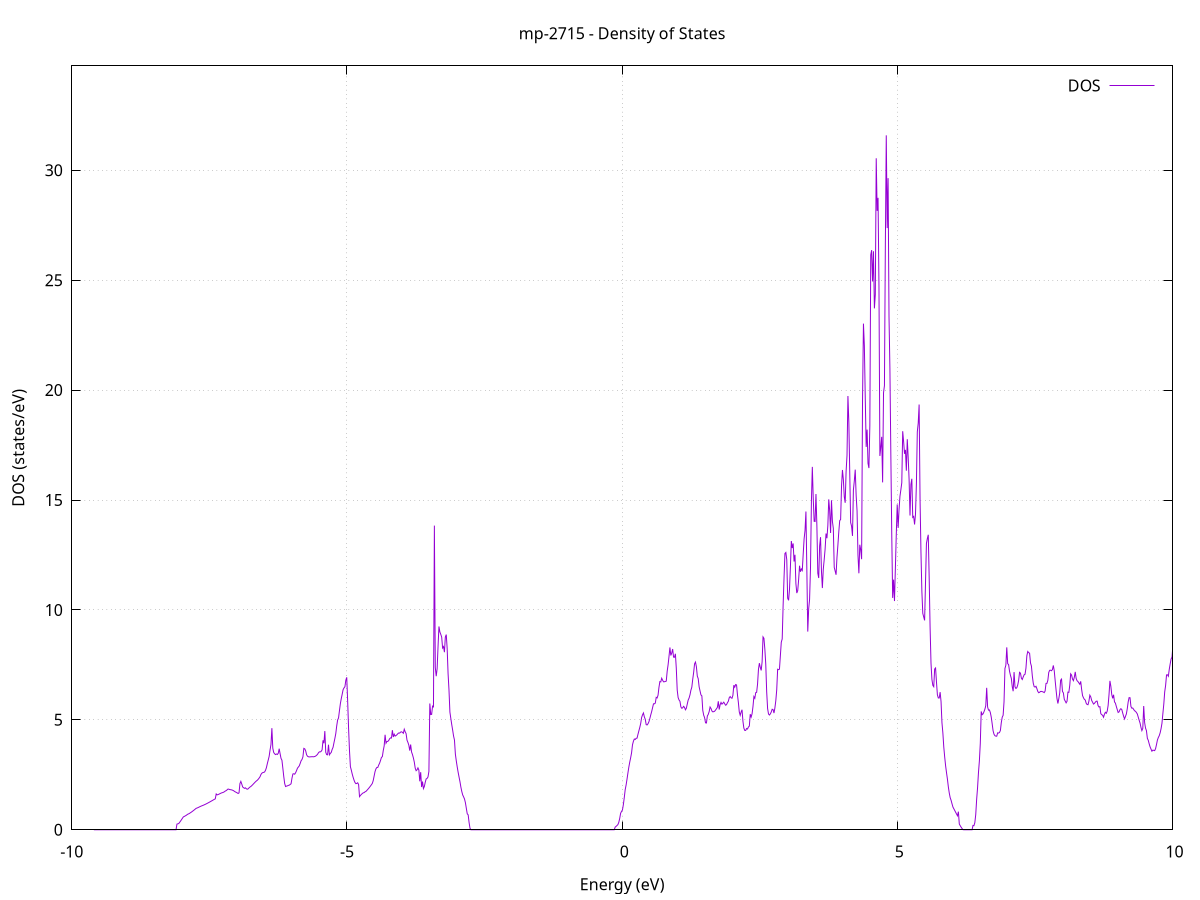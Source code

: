 set title 'mp-2715 - Density of States'
set xlabel 'Energy (eV)'
set ylabel 'DOS (states/eV)'
set grid
set xrange [-10:10]
set yrange [0:34.749]
set xzeroaxis lt -1
set terminal png size 800,600
set output 'mp-2715_dos_gnuplot.png'
plot '-' using 1:2 with lines title 'DOS'
-9.598800 0.000000
-9.582200 0.000000
-9.565700 0.000000
-9.549100 0.000000
-9.532500 0.000000
-9.515900 0.000000
-9.499300 0.000000
-9.482700 0.000000
-9.466100 0.000000
-9.449500 0.000000
-9.433000 0.000000
-9.416400 0.000000
-9.399800 0.000000
-9.383200 0.000000
-9.366600 0.000000
-9.350000 0.000000
-9.333400 0.000000
-9.316800 0.000000
-9.300300 0.000000
-9.283700 0.000000
-9.267100 0.000000
-9.250500 0.000000
-9.233900 0.000000
-9.217300 0.000000
-9.200700 0.000000
-9.184100 0.000000
-9.167600 0.000000
-9.151000 0.000000
-9.134400 0.000000
-9.117800 0.000000
-9.101200 0.000000
-9.084600 0.000000
-9.068000 0.000000
-9.051400 0.000000
-9.034900 0.000000
-9.018300 0.000000
-9.001700 0.000000
-8.985100 0.000000
-8.968500 0.000000
-8.951900 0.000000
-8.935300 0.000000
-8.918700 0.000000
-8.902200 0.000000
-8.885600 0.000000
-8.869000 0.000000
-8.852400 0.000000
-8.835800 0.000000
-8.819200 0.000000
-8.802600 0.000000
-8.786000 0.000000
-8.769500 0.000000
-8.752900 0.000000
-8.736300 0.000000
-8.719700 0.000000
-8.703100 0.000000
-8.686500 0.000000
-8.669900 0.000000
-8.653300 0.000000
-8.636800 0.000000
-8.620200 0.000000
-8.603600 0.000000
-8.587000 0.000000
-8.570400 0.000000
-8.553800 0.000000
-8.537200 0.000000
-8.520600 0.000000
-8.504100 0.000000
-8.487500 0.000000
-8.470900 0.000000
-8.454300 0.000000
-8.437700 0.000000
-8.421100 0.000000
-8.404500 0.000000
-8.387900 0.000000
-8.371400 0.000000
-8.354800 0.000000
-8.338200 0.000000
-8.321600 0.000000
-8.305000 0.000000
-8.288400 0.000000
-8.271800 0.000000
-8.255200 0.000000
-8.238700 0.000000
-8.222100 0.000000
-8.205500 0.000000
-8.188900 0.000000
-8.172300 0.000000
-8.155700 0.000000
-8.139100 0.000000
-8.122500 0.000000
-8.106000 0.000000
-8.089400 0.257900
-8.072800 0.270700
-8.056200 0.285000
-8.039600 0.340900
-8.023000 0.399300
-8.006400 0.460100
-7.989800 0.523200
-7.973300 0.584500
-7.956700 0.606100
-7.940100 0.628700
-7.923500 0.652800
-7.906900 0.682700
-7.890300 0.712000
-7.873700 0.727500
-7.857100 0.753500
-7.840600 0.780600
-7.824000 0.809500
-7.807400 0.840400
-7.790800 0.872400
-7.774200 0.905100
-7.757600 0.939400
-7.741000 0.974600
-7.724400 0.989800
-7.707900 1.006800
-7.691300 1.027800
-7.674700 1.048300
-7.658100 1.068000
-7.641500 1.085400
-7.624900 1.101600
-7.608300 1.118800
-7.591700 1.137300
-7.575200 1.156600
-7.558600 1.177300
-7.542000 1.198500
-7.525400 1.220400
-7.508800 1.242900
-7.492200 1.265900
-7.475600 1.289400
-7.459000 1.313200
-7.442500 1.337200
-7.425900 1.361300
-7.409300 1.385000
-7.392700 1.407000
-7.376100 1.630400
-7.359500 1.587100
-7.342900 1.601400
-7.326300 1.619100
-7.309800 1.640500
-7.293200 1.661300
-7.276600 1.679200
-7.260000 1.691100
-7.243400 1.706500
-7.226800 1.731800
-7.210200 1.762400
-7.193600 1.782800
-7.177100 1.817700
-7.160500 1.854000
-7.143900 1.842300
-7.127300 1.826900
-7.110700 1.822400
-7.094100 1.812900
-7.077500 1.798700
-7.060900 1.778600
-7.044300 1.745800
-7.027800 1.722500
-7.011200 1.701500
-6.994600 1.677600
-6.978000 1.651500
-6.961400 1.677600
-6.944800 2.100700
-6.928200 2.200500
-6.911600 2.080100
-6.895100 1.947300
-6.878500 1.913000
-6.861900 1.884900
-6.845300 1.908200
-6.828700 1.865300
-6.812100 1.844600
-6.795500 1.862600
-6.778900 1.908000
-6.762400 1.943500
-6.745800 1.970800
-6.729200 2.009100
-6.712600 2.050800
-6.696000 2.095500
-6.679400 2.138600
-6.662800 2.182100
-6.646200 2.219500
-6.629700 2.251800
-6.613100 2.296900
-6.596500 2.350700
-6.579900 2.411000
-6.563300 2.513300
-6.546700 2.572900
-6.530100 2.601100
-6.513500 2.610800
-6.497000 2.628500
-6.480400 2.703900
-6.463800 2.825200
-6.447200 3.008600
-6.430600 3.172300
-6.414000 3.339500
-6.397400 3.631400
-6.380800 3.881900
-6.364300 4.621900
-6.347700 3.710100
-6.331100 3.515400
-6.314500 3.455600
-6.297900 3.421000
-6.281300 3.447400
-6.264700 3.426300
-6.248100 3.481900
-6.231600 3.688200
-6.215000 3.460000
-6.198400 3.249500
-6.181800 3.164900
-6.165200 2.801400
-6.148600 2.423800
-6.132000 2.106900
-6.115400 1.967300
-6.098900 1.984800
-6.082300 1.997900
-6.065700 2.017900
-6.049100 2.029800
-6.032500 2.059300
-6.015900 2.092100
-5.999300 2.345300
-5.982700 2.538900
-5.966200 2.547500
-5.949600 2.528600
-5.933000 2.596600
-5.916400 2.689600
-5.899800 2.801100
-5.883200 2.854000
-5.866600 2.907900
-5.850000 3.018700
-5.833500 3.139100
-5.816900 3.199200
-5.800300 3.315200
-5.783700 3.703100
-5.767100 3.681200
-5.750500 3.592900
-5.733900 3.413800
-5.717300 3.346700
-5.700800 3.321600
-5.684200 3.313800
-5.667600 3.318000
-5.651000 3.321300
-5.634400 3.324400
-5.617800 3.322200
-5.601200 3.322200
-5.584600 3.334000
-5.568100 3.355300
-5.551500 3.388900
-5.534900 3.433100
-5.518300 3.501300
-5.501700 3.545100
-5.485100 3.541600
-5.468500 3.568700
-5.451900 3.636100
-5.435400 4.068600
-5.418800 3.936600
-5.402200 4.490200
-5.385600 3.524700
-5.369000 3.418300
-5.352400 3.409900
-5.335800 3.868900
-5.319200 3.408800
-5.302700 3.473300
-5.286100 3.516600
-5.269500 3.653500
-5.252900 3.749800
-5.236300 3.958200
-5.219700 4.157100
-5.203100 4.378500
-5.186500 4.722300
-5.170000 4.991900
-5.153400 5.085300
-5.136800 5.413600
-5.120200 5.733400
-5.103600 5.966600
-5.087000 6.163000
-5.070400 6.371700
-5.053800 6.453900
-5.037300 6.506700
-5.020700 6.803100
-5.004100 6.935300
-4.987500 5.853600
-4.970900 4.622700
-4.954300 3.603900
-4.937700 2.872100
-4.921100 2.713500
-4.904600 2.535600
-4.888000 2.386600
-4.871400 2.255000
-4.854800 2.152800
-4.838200 2.098000
-4.821600 2.108800
-4.805000 2.137100
-4.788400 2.054800
-4.771900 1.507300
-4.755300 1.561900
-4.738700 1.607300
-4.722100 1.645100
-4.705500 1.679400
-4.688900 1.689400
-4.672300 1.725900
-4.655700 1.744800
-4.639100 1.789500
-4.622600 1.835700
-4.606000 1.884000
-4.589400 1.935900
-4.572800 1.990800
-4.556200 2.047100
-4.539600 2.107100
-4.523000 2.238500
-4.506400 2.445000
-4.489900 2.646900
-4.473300 2.773200
-4.456700 2.834900
-4.440100 2.835800
-4.423500 2.943800
-4.406900 3.031200
-4.390300 3.152700
-4.373700 3.289800
-4.357200 3.327600
-4.340600 3.601800
-4.324000 3.817200
-4.307400 4.321000
-4.290800 3.936800
-4.274200 4.016300
-4.257600 4.021300
-4.241000 4.063800
-4.224500 4.142100
-4.207900 4.183000
-4.191300 4.174000
-4.174700 4.528800
-4.158100 4.221300
-4.141500 4.347300
-4.124900 4.261300
-4.108300 4.288700
-4.091800 4.323800
-4.075200 4.372600
-4.058600 4.404400
-4.042000 4.397800
-4.025400 4.444900
-4.008800 4.457100
-3.992200 4.431100
-3.975600 4.389100
-3.959100 4.573000
-3.942500 4.459400
-3.925900 4.377100
-3.909300 4.078000
-3.892700 3.975600
-3.876100 3.850700
-3.859500 3.603500
-3.842900 3.876800
-3.826400 3.538400
-3.809800 3.421100
-3.793200 3.267900
-3.776600 3.077700
-3.760000 2.803400
-3.743400 2.687500
-3.726800 2.726800
-3.710200 2.816300
-3.693700 2.717500
-3.677100 2.204100
-3.660500 2.620800
-3.643900 1.944900
-3.627300 2.193400
-3.610700 1.873600
-3.594100 1.966700
-3.577500 2.165500
-3.561000 2.312800
-3.544400 2.337100
-3.527800 2.402100
-3.511200 2.658100
-3.494600 5.744500
-3.478000 5.241600
-3.461400 5.248500
-3.444800 5.625200
-3.428300 5.592200
-3.411700 13.836700
-3.395100 7.386600
-3.378500 6.986500
-3.361900 7.323100
-3.345300 8.335700
-3.328700 9.248200
-3.312100 9.002500
-3.295600 8.890400
-3.279000 8.765600
-3.262400 8.269400
-3.245800 8.332700
-3.229200 8.078400
-3.212600 8.768200
-3.196000 8.879000
-3.179400 8.247500
-3.162900 7.109500
-3.146300 6.359200
-3.129700 5.354400
-3.113100 5.065900
-3.096500 4.788600
-3.079900 4.537400
-3.063300 4.266800
-3.046700 4.081200
-3.030200 3.440200
-3.013600 3.133200
-2.997000 2.864000
-2.980400 2.620900
-2.963800 2.402600
-2.947200 2.192900
-2.930600 1.946400
-2.914000 1.744900
-2.897500 1.587000
-2.880900 1.498400
-2.864300 1.400200
-2.847700 1.228000
-2.831100 0.975100
-2.814500 0.726900
-2.797900 0.679700
-2.781300 0.334000
-2.764800 0.072700
-2.748200 0.000000
-2.731600 0.000000
-2.715000 0.000000
-2.698400 0.000000
-2.681800 0.000000
-2.665200 0.000000
-2.648600 0.000000
-2.632100 0.000000
-2.615500 0.000000
-2.598900 0.000000
-2.582300 0.000000
-2.565700 0.000000
-2.549100 0.000000
-2.532500 0.000000
-2.515900 0.000000
-2.499400 0.000000
-2.482800 0.000000
-2.466200 0.000000
-2.449600 0.000000
-2.433000 0.000000
-2.416400 0.000000
-2.399800 0.000000
-2.383200 0.000000
-2.366700 0.000000
-2.350100 0.000000
-2.333500 0.000000
-2.316900 0.000000
-2.300300 0.000000
-2.283700 0.000000
-2.267100 0.000000
-2.250500 0.000000
-2.234000 0.000000
-2.217400 0.000000
-2.200800 0.000000
-2.184200 0.000000
-2.167600 0.000000
-2.151000 0.000000
-2.134400 0.000000
-2.117800 0.000000
-2.101200 0.000000
-2.084700 0.000000
-2.068100 0.000000
-2.051500 0.000000
-2.034900 0.000000
-2.018300 0.000000
-2.001700 0.000000
-1.985100 0.000000
-1.968500 0.000000
-1.952000 0.000000
-1.935400 0.000000
-1.918800 0.000000
-1.902200 0.000000
-1.885600 0.000000
-1.869000 0.000000
-1.852400 0.000000
-1.835800 0.000000
-1.819300 0.000000
-1.802700 0.000000
-1.786100 0.000000
-1.769500 0.000000
-1.752900 0.000000
-1.736300 0.000000
-1.719700 0.000000
-1.703100 0.000000
-1.686600 0.000000
-1.670000 0.000000
-1.653400 0.000000
-1.636800 0.000000
-1.620200 0.000000
-1.603600 0.000000
-1.587000 0.000000
-1.570400 0.000000
-1.553900 0.000000
-1.537300 0.000000
-1.520700 0.000000
-1.504100 0.000000
-1.487500 0.000000
-1.470900 0.000000
-1.454300 0.000000
-1.437700 0.000000
-1.421200 0.000000
-1.404600 0.000000
-1.388000 0.000000
-1.371400 0.000000
-1.354800 0.000000
-1.338200 0.000000
-1.321600 0.000000
-1.305000 0.000000
-1.288500 0.000000
-1.271900 0.000000
-1.255300 0.000000
-1.238700 0.000000
-1.222100 0.000000
-1.205500 0.000000
-1.188900 0.000000
-1.172300 0.000000
-1.155800 0.000000
-1.139200 0.000000
-1.122600 0.000000
-1.106000 0.000000
-1.089400 0.000000
-1.072800 0.000000
-1.056200 0.000000
-1.039600 0.000000
-1.023100 0.000000
-1.006500 0.000000
-0.989900 0.000000
-0.973300 0.000000
-0.956700 0.000000
-0.940100 0.000000
-0.923500 0.000000
-0.906900 0.000000
-0.890400 0.000000
-0.873800 0.000000
-0.857200 0.000000
-0.840600 0.000000
-0.824000 0.000000
-0.807400 0.000000
-0.790800 0.000000
-0.774200 0.000000
-0.757700 0.000000
-0.741100 0.000000
-0.724500 0.000000
-0.707900 0.000000
-0.691300 0.000000
-0.674700 0.000000
-0.658100 0.000000
-0.641500 0.000000
-0.625000 0.000000
-0.608400 0.000000
-0.591800 0.000000
-0.575200 0.000000
-0.558600 0.000000
-0.542000 0.000000
-0.525400 0.000000
-0.508800 0.000000
-0.492300 0.000000
-0.475700 0.000000
-0.459100 0.000000
-0.442500 0.000000
-0.425900 0.000000
-0.409300 0.000000
-0.392700 0.000000
-0.376100 0.000000
-0.359600 0.000000
-0.343000 0.000000
-0.326400 0.000000
-0.309800 0.000000
-0.293200 0.000000
-0.276600 0.000000
-0.260000 0.000000
-0.243400 0.000000
-0.226900 0.000000
-0.210300 0.000000
-0.193700 0.000000
-0.177100 0.000000
-0.160500 0.000000
-0.143900 0.000000
-0.127300 0.118600
-0.110700 0.153600
-0.094200 0.192100
-0.077600 0.234100
-0.061000 0.336800
-0.044400 0.514300
-0.027800 0.750000
-0.011200 0.836400
0.005400 0.897400
0.022000 1.142400
0.038500 1.460100
0.055100 1.818300
0.071700 2.034100
0.088300 2.298600
0.104900 2.582400
0.121500 2.849800
0.138100 3.078200
0.154700 3.276800
0.171200 3.501000
0.187800 3.862200
0.204400 4.024500
0.221000 4.126900
0.237600 4.108100
0.254200 4.160100
0.270800 4.169500
0.287400 4.340900
0.303900 4.500000
0.320500 4.655900
0.337100 4.837000
0.353700 5.105700
0.370300 5.228300
0.386900 5.314300
0.403500 5.134300
0.420100 5.026100
0.436700 4.782800
0.453200 4.767500
0.469800 4.823300
0.486400 4.912300
0.503000 5.059600
0.519600 5.223600
0.536200 5.373800
0.552800 5.550500
0.569400 5.728400
0.585900 5.729600
0.602500 5.762500
0.619100 6.025000
0.635700 5.997400
0.652300 6.122400
0.668900 6.478000
0.685500 6.741500
0.702100 6.727400
0.718600 6.893300
0.735200 6.803100
0.751800 6.730900
0.768400 6.733200
0.785000 6.746300
0.801600 6.762100
0.818200 7.208700
0.834800 7.505100
0.851300 7.883200
0.867900 8.293200
0.884500 7.930200
0.901100 8.036200
0.917700 8.221600
0.934300 7.853700
0.950900 7.848000
0.967500 8.005400
0.984000 7.341700
1.000600 6.354300
1.017200 6.014400
1.033800 5.903900
1.050400 5.844200
1.067000 5.591400
1.083600 5.526900
1.100200 5.547800
1.116700 5.615200
1.133300 5.568100
1.149900 5.457200
1.166500 5.527100
1.183100 5.717300
1.199700 5.900500
1.216300 5.992200
1.232900 6.140600
1.249400 6.349500
1.266000 6.485800
1.282600 6.847300
1.299200 7.154800
1.315800 7.548600
1.332400 7.629000
1.349000 7.415700
1.365600 6.990300
1.382100 6.875400
1.398700 6.506700
1.415300 6.318000
1.431900 6.135000
1.448500 6.091600
1.465100 5.432300
1.481700 5.211300
1.498300 5.102500
1.514800 4.865500
1.531400 4.856900
1.548000 5.174800
1.564600 5.249300
1.581200 5.376700
1.597800 5.584700
1.614400 5.518600
1.631000 5.403300
1.647500 5.363300
1.664100 5.373700
1.680700 5.392500
1.697300 5.447300
1.713900 5.503500
1.730500 5.567700
1.747100 5.845400
1.763700 5.470100
1.780200 5.687700
1.796800 5.792900
1.813400 5.715000
1.830000 5.756600
1.846600 5.804700
1.863200 5.732500
1.879800 5.666100
1.896400 5.690300
1.912900 5.780100
1.929500 5.845900
1.946100 6.009600
1.962700 6.061200
1.979300 6.002700
1.995900 5.983500
2.012500 6.114500
2.029100 6.577200
2.045600 6.486200
2.062200 6.606400
2.078800 6.588700
2.095400 6.138600
2.112000 5.788000
2.128600 5.356300
2.145200 5.207900
2.161800 5.357500
2.178300 5.460500
2.194900 4.934900
2.211500 4.623700
2.228100 4.518500
2.244700 4.520300
2.261300 4.606400
2.277900 4.583000
2.294500 4.675000
2.311000 4.716200
2.327600 5.257900
2.344200 5.129000
2.360800 5.277000
2.377400 5.607300
2.394000 6.057300
2.410600 5.980600
2.427200 6.238200
2.443700 6.251500
2.460300 6.626400
2.476900 7.299600
2.493500 7.579500
2.510100 7.387400
2.526700 7.249200
2.543300 7.643300
2.559900 8.775000
2.576400 8.709600
2.593000 8.208800
2.609600 7.528300
2.626200 6.276400
2.642800 5.518500
2.659400 5.267600
2.676000 5.220200
2.692600 5.270900
2.709100 5.357600
2.725700 5.482800
2.742300 5.466900
2.758900 5.309000
2.775500 5.545300
2.792100 5.871900
2.808700 6.366000
2.825300 7.302600
2.841900 7.283200
2.858400 7.307700
2.875000 7.923100
2.891600 8.532500
2.908200 8.678500
2.924800 10.188500
2.941400 11.455800
2.958000 12.569000
2.974600 12.614800
2.991100 12.286300
3.007700 10.532600
3.024300 10.438000
3.040900 10.941700
3.057500 11.964500
3.074100 13.135000
3.090700 12.816300
3.107300 13.024500
3.123800 12.203200
3.140400 12.508900
3.157000 11.199200
3.173600 10.768000
3.190200 10.878600
3.206800 11.375700
3.223400 12.011600
3.240000 11.735900
3.256500 11.863500
3.273100 11.796300
3.289700 12.533400
3.306300 13.236000
3.322900 13.613900
3.339500 14.477400
3.356100 11.819000
3.372700 9.015500
3.389200 10.051000
3.405800 10.478100
3.422400 11.915200
3.439000 14.920200
3.455600 16.508400
3.472200 15.085800
3.488800 14.031800
3.505400 14.024300
3.521900 15.272100
3.538500 13.817000
3.555100 11.672500
3.571700 11.452800
3.588300 12.914400
3.604900 13.311400
3.621500 11.771400
3.638100 10.994800
3.654600 11.848500
3.671200 12.287300
3.687800 12.763600
3.704400 13.476500
3.721000 13.262600
3.737600 13.838200
3.754200 15.029900
3.770800 14.513700
3.787300 13.500100
3.803900 14.986800
3.820500 14.030000
3.837100 13.708200
3.853700 11.934600
3.870300 11.769400
3.886900 11.601000
3.903500 12.395200
3.920000 12.939900
3.936600 13.559600
3.953200 14.063400
3.969800 14.112400
3.986400 15.641500
4.003000 16.366900
4.019600 15.929900
4.036200 15.152500
4.052700 14.874300
4.069300 16.293400
4.085900 17.033600
4.102500 19.732700
4.119100 18.541200
4.135700 16.238800
4.152300 13.972700
4.168900 13.808400
4.185400 13.368500
4.202000 15.458200
4.218600 15.870900
4.235200 16.381700
4.251800 15.214000
4.268400 14.505500
4.285000 12.493300
4.301600 11.667600
4.318100 12.966200
4.334700 12.742200
4.351300 12.308100
4.367900 19.544900
4.384500 23.024600
4.401100 22.015800
4.417700 19.620000
4.434300 17.415600
4.450800 18.204200
4.467400 16.670600
4.484000 16.453700
4.500600 18.374700
4.517200 26.153500
4.533800 26.368300
4.550400 24.942000
4.567000 26.314000
4.583500 23.717100
4.600100 24.348500
4.616700 30.547300
4.633300 28.155600
4.649900 28.747500
4.666500 24.715800
4.683100 17.005200
4.699700 17.409400
4.716200 17.874000
4.732800 15.801300
4.749400 19.879800
4.766000 20.200600
4.782600 26.592200
4.799200 31.590000
4.815800 27.369700
4.832400 29.642600
4.848900 23.352100
4.865500 20.976900
4.882100 17.118400
4.898700 13.447300
4.915300 10.547100
4.931900 11.379800
4.948500 10.403200
4.965100 11.936100
4.981600 13.484900
4.998200 14.798900
5.014800 13.730300
5.031400 14.570200
5.048000 15.172800
5.064600 15.468700
5.081200 15.786800
5.097800 18.128900
5.114300 17.657700
5.130900 17.102500
5.147500 17.280600
5.164100 16.332500
5.180700 17.766600
5.197300 16.950200
5.213900 15.941600
5.230500 14.293700
5.247000 15.708800
5.263600 15.966500
5.280200 14.211000
5.296800 14.254500
5.313400 13.886800
5.330000 14.343000
5.346600 15.722300
5.363200 18.100800
5.379800 18.502200
5.396300 19.344700
5.412900 15.038300
5.429500 12.638400
5.446100 10.842400
5.462700 9.843600
5.479300 9.685200
5.495900 9.524600
5.512500 11.275000
5.529000 13.024900
5.545600 13.249100
5.562200 13.419100
5.578800 11.469700
5.595400 9.218000
5.612000 7.577600
5.628600 6.843800
5.645200 6.568600
5.661700 6.508300
5.678300 7.312100
5.694900 7.360300
5.711500 6.718500
5.728100 6.139800
5.744700 5.995100
5.761300 5.994300
5.777900 6.260600
5.794400 5.834600
5.811000 4.872600
5.827600 4.407200
5.844200 3.762000
5.860800 3.306600
5.877400 2.910400
5.894000 2.594800
5.910600 2.300000
5.927100 1.951000
5.943700 1.674700
5.960300 1.461000
5.976900 1.341200
5.993500 1.184500
6.010100 1.037200
6.026700 0.956400
6.043300 0.876800
6.059800 0.796300
6.076400 0.715800
6.093000 0.636600
6.109600 0.824000
6.126200 0.262800
6.142800 0.186500
6.159400 0.118200
6.176000 0.057900
6.192500 0.005600
6.209100 0.000000
6.225700 0.000000
6.242300 0.000000
6.258900 0.000000
6.275500 0.000000
6.292100 0.000000
6.308700 0.000000
6.325200 0.000000
6.341800 0.000000
6.358400 0.000000
6.375000 0.196600
6.391600 0.186300
6.408200 0.322100
6.424800 0.689600
6.441400 1.382100
6.457900 1.910600
6.474500 2.603800
6.491100 3.133700
6.507700 3.932900
6.524300 5.382600
6.540900 5.235000
6.557500 5.271700
6.574100 5.365600
6.590600 5.480400
6.607200 5.644100
6.623800 6.456500
6.640400 5.586100
6.657000 5.441600
6.673600 5.451600
6.690200 5.330400
6.706800 5.124200
6.723300 4.823800
6.739900 4.506800
6.756500 4.347700
6.773100 4.279900
6.789700 4.260100
6.806300 4.255800
6.822900 4.409400
6.839500 4.397900
6.856000 4.423900
6.872600 4.515400
6.889200 4.871900
6.905800 5.118600
6.922400 5.206700
6.939000 5.824700
6.955600 7.338100
6.972200 7.484100
6.988700 8.299000
7.005300 7.554600
7.021900 7.514700
7.038500 7.216600
7.055100 7.028700
7.071700 6.885000
7.088300 6.503300
7.104900 6.302800
7.121400 7.172700
7.138000 6.502300
7.154600 6.428400
7.171200 6.461700
7.187800 6.585100
7.204400 6.796300
7.221000 7.161400
7.237600 7.125400
7.254100 6.895400
7.270700 6.835500
7.287300 6.951300
7.303900 7.048500
7.320500 7.074000
7.337100 7.350200
7.353700 7.916500
7.370300 8.109800
7.386800 8.058600
7.403400 8.031700
7.420000 7.588900
7.436600 7.443400
7.453200 6.994400
7.469800 6.672200
7.486400 6.511500
7.503000 6.491100
7.519500 6.526100
7.536100 6.418200
7.552700 6.293500
7.569300 6.234100
7.585900 6.256300
7.602500 6.294200
7.619100 6.294600
7.635700 6.282400
7.652200 6.266600
7.668800 6.239300
7.685400 6.310700
7.702000 6.658200
7.718600 6.659600
7.735200 6.803100
7.751800 7.160400
7.768400 7.254500
7.784900 7.258400
7.801500 7.233800
7.818100 7.288200
7.834700 7.476400
7.851300 7.236200
7.867900 6.788600
7.884500 6.357200
7.901100 5.966700
7.917700 5.742600
7.934200 5.964900
7.950800 6.220100
7.967400 6.804200
7.984000 6.854500
8.000600 6.293900
8.017200 6.227100
8.033800 5.933100
8.050400 5.854200
8.066900 5.773100
8.083500 5.844200
8.100100 6.261100
8.116700 6.251300
8.133300 6.573200
8.149900 7.094400
8.166500 7.035200
8.183100 6.855700
8.199600 6.782700
8.216200 6.941800
8.232800 7.181700
8.249400 6.887200
8.266000 6.778900
8.282600 6.741700
8.299200 6.678000
8.315800 6.619800
8.332300 6.751500
8.348900 6.386200
8.365500 6.104400
8.382100 6.006200
8.398700 5.932100
8.415300 5.899300
8.431900 5.754000
8.448500 5.697900
8.465000 5.689200
8.481600 5.855900
8.498200 6.122700
8.514800 6.044800
8.531400 5.881900
8.548000 5.803900
8.564600 5.718800
8.581200 5.748300
8.597700 5.802200
8.614300 5.847000
8.630900 5.850500
8.647500 5.652000
8.664100 5.586300
8.680700 5.600800
8.697300 5.282800
8.713900 5.236500
8.730400 5.208700
8.747000 5.118800
8.763600 5.259800
8.780200 5.344100
8.796800 5.297900
8.813400 5.394300
8.830000 5.650400
8.846600 6.148600
8.863100 6.773900
8.879700 6.529200
8.896300 6.152500
8.912900 5.978600
8.929500 6.142500
8.946100 5.817700
8.962700 5.759100
8.979300 5.609600
8.995800 5.470200
9.012400 5.336000
9.029000 5.362600
9.045600 5.464200
9.062200 5.507900
9.078800 5.469700
9.095400 5.308100
9.112000 5.162700
9.128500 5.040300
9.145100 5.158000
9.161700 5.267200
9.178300 5.509700
9.194900 5.818500
9.211500 6.012500
9.228100 6.007900
9.244700 5.610200
9.261200 5.530400
9.277800 5.538200
9.294400 5.475100
9.311000 5.412600
9.327600 5.390700
9.344200 5.334100
9.360800 5.269000
9.377400 5.125000
9.393900 4.986100
9.410500 4.855400
9.427100 4.656700
9.443700 4.511400
9.460300 4.611900
9.476900 5.630100
9.493500 4.877100
9.510100 4.624800
9.526600 4.508000
9.543200 4.160000
9.559800 4.068800
9.576400 3.908500
9.593000 3.770400
9.609600 3.671000
9.626200 3.574100
9.642800 3.622300
9.659300 3.613000
9.675900 3.600100
9.692500 3.690900
9.709100 3.873900
9.725700 4.079100
9.742300 4.196200
9.758900 4.278400
9.775500 4.410100
9.792000 4.598000
9.808600 4.844000
9.825200 5.287600
9.841800 5.714200
9.858400 6.269900
9.875000 6.567000
9.891600 7.045600
9.908200 7.051300
9.924700 6.983700
9.941300 7.299900
9.957900 7.546400
9.974500 7.769500
9.991100 7.852600
10.007700 8.382900
10.024300 8.560900
10.040900 7.944300
10.057400 7.601300
10.074000 7.724700
10.090600 7.450000
10.107200 7.258800
10.123800 7.112200
10.140400 7.029000
10.157000 7.335600
10.173600 7.035400
10.190100 7.470600
10.206700 7.762600
10.223300 7.760700
10.239900 7.722900
10.256500 7.904200
10.273100 8.199100
10.289700 8.689500
10.306300 8.727300
10.322900 8.013500
10.339400 7.703300
10.356000 7.441500
10.372600 7.269000
10.389200 6.527400
10.405800 6.823700
10.422400 7.065500
10.439000 7.518100
10.455600 8.262300
10.472100 8.959000
10.488700 8.783900
10.505300 8.002700
10.521900 7.817600
10.538500 7.861200
10.555100 7.984500
10.571700 8.095400
10.588300 7.611900
10.604800 6.997300
10.621400 6.663300
10.638000 7.602400
10.654600 6.045200
10.671200 5.740100
10.687800 5.638000
10.704400 5.529300
10.721000 5.337700
10.737500 5.156500
10.754100 4.990900
10.770700 4.990000
10.787300 4.511800
10.803900 4.375300
10.820500 4.289000
10.837100 4.389100
10.853700 4.374300
10.870200 4.333300
10.886800 4.422800
10.903400 4.345700
10.920000 4.447900
10.936600 4.230500
10.953200 3.967000
10.969800 3.457200
10.986400 3.377300
11.002900 3.085600
11.019500 2.694100
11.036100 2.329000
11.052700 2.142300
11.069300 1.959300
11.085900 1.791100
11.102500 1.728400
11.119100 1.664600
11.135600 1.552500
11.152200 1.328500
11.168800 1.134100
11.185400 0.984000
11.202000 0.858100
11.218600 0.784100
11.235200 0.768400
11.251800 0.760900
11.268300 0.740200
11.284900 0.736200
11.301500 0.673700
11.318100 0.620500
11.334700 0.576600
11.351300 0.577700
11.367900 0.588500
11.384500 0.591000
11.401000 0.253400
11.417600 0.271100
11.434200 0.289300
11.450800 0.308100
11.467400 0.327500
11.484000 0.347500
11.500600 0.332600
11.517200 0.343100
11.533700 0.354100
11.550300 0.365800
11.566900 0.379400
11.583500 0.408300
11.600100 0.422000
11.616700 0.436700
11.633300 0.488200
11.649900 0.506700
11.666400 0.526200
11.683000 0.546700
11.699600 0.568200
11.716200 0.589300
11.732800 0.609300
11.749400 0.627800
11.766000 0.645500
11.782600 0.665600
11.799100 0.684000
11.815700 0.696300
11.832300 0.712700
11.848900 0.766000
11.865500 0.895700
11.882100 0.971300
11.898700 1.053800
11.915300 1.142400
11.931800 1.232500
11.948400 1.328700
11.965000 1.431200
11.981600 1.645000
11.998200 2.067100
12.014800 2.374200
12.031400 2.267500
12.048000 2.192300
12.064500 2.269800
12.081100 2.346200
12.097700 2.364900
12.114300 2.352500
12.130900 2.307000
12.147500 2.321200
12.164100 2.283300
12.180700 2.223800
12.197200 2.231200
12.213800 2.214100
12.230400 2.205400
12.247000 2.222600
12.263600 2.279400
12.280200 2.348300
12.296800 2.430400
12.313400 2.521800
12.329900 2.454300
12.346500 2.523100
12.363100 2.592200
12.379700 2.666800
12.396300 2.749900
12.412900 2.848200
12.429500 2.933200
12.446100 3.001100
12.462600 3.054900
12.479200 3.108900
12.495800 3.159200
12.512400 3.209400
12.529000 3.257100
12.545600 3.342000
12.562200 3.373700
12.578800 3.415000
12.595300 3.462700
12.611900 3.495600
12.628500 3.653000
12.645100 3.826400
12.661700 3.874700
12.678300 3.627000
12.694900 3.576400
12.711500 3.676600
12.728000 3.785300
12.744600 3.988800
12.761200 4.177300
12.777800 4.203300
12.794400 4.346900
12.811000 4.533900
12.827600 4.549700
12.844200 4.668500
12.860800 4.792900
12.877300 4.908900
12.893900 5.032200
12.910500 5.153900
12.927100 5.307200
12.943700 5.500600
12.960300 5.622700
12.976900 5.651700
12.993500 5.542500
13.010000 5.371200
13.026600 5.196500
13.043200 5.035500
13.059800 4.789600
13.076400 4.639300
13.093000 4.535900
13.109600 4.590600
13.126200 4.699200
13.142700 4.736500
13.159300 4.907600
13.175900 5.122300
13.192500 5.291700
13.209100 5.388400
13.225700 5.510300
13.242300 5.668900
13.258900 5.950700
13.275400 6.483400
13.292000 6.640800
13.308600 6.803100
13.325200 6.822900
13.341800 6.831300
13.358400 6.582700
13.375000 6.491200
13.391600 6.478500
13.408100 6.168100
13.424700 5.883200
13.441300 5.689400
13.457900 5.571400
13.474500 5.480500
13.491100 5.425100
13.507700 5.371500
13.524300 5.329700
13.540800 5.324100
13.557400 5.423700
13.574000 5.561100
13.590600 5.625200
13.607200 5.934000
13.623800 5.995900
13.640400 6.069800
13.657000 5.943200
13.673500 6.264800
13.690100 5.845800
13.706700 5.649100
13.723300 5.382900
13.739900 5.238100
13.756500 5.255500
13.773100 5.260800
13.789700 5.362000
13.806200 5.716300
13.822800 6.000700
13.839400 5.760900
13.856000 5.272500
13.872600 5.001600
13.889200 4.864800
13.905800 4.733200
13.922400 4.726200
13.938900 4.984000
13.955500 5.018900
13.972100 5.250400
13.988700 5.578800
14.005300 5.785900
14.021900 6.295500
14.038500 5.979900
14.055100 6.325800
14.071600 6.125500
14.088200 6.038400
14.104800 6.135200
14.121400 6.231800
14.138000 6.369900
14.154600 6.653500
14.171200 6.661100
14.187800 6.482100
14.204300 6.446800
14.220900 6.418300
14.237500 6.334200
14.254100 6.284100
14.270700 6.235800
14.287300 6.138900
14.303900 6.079400
14.320500 6.256400
14.337000 6.729900
14.353600 7.080000
14.370200 6.955800
14.386800 6.977100
14.403400 6.963600
14.420000 6.808700
14.436600 6.713900
14.453200 6.506600
14.469700 6.374400
14.486300 6.273900
14.502900 6.254000
14.519500 6.232800
14.536100 5.975700
14.552700 5.697300
14.569300 5.390500
14.585900 5.195500
14.602400 5.651800
14.619000 5.418600
14.635600 5.096800
14.652200 5.012100
14.668800 5.033800
14.685400 5.344500
14.702000 5.636900
14.718600 5.903800
14.735100 6.184200
14.751700 6.221700
14.768300 6.152000
14.784900 6.171400
14.801500 6.282200
14.818100 5.915200
14.834700 5.884900
14.851300 5.526500
14.867800 5.294300
14.884400 5.233400
14.901000 5.173900
14.917600 5.225500
14.934200 5.322900
14.950800 5.076300
14.967400 5.285400
14.984000 5.681300
15.000500 6.056800
15.017100 6.291800
15.033700 6.529300
15.050300 6.769200
15.066900 6.777500
15.083500 6.719200
15.100100 7.274600
15.116700 7.008400
15.133200 7.298000
15.149800 7.133800
15.166400 6.814800
15.183000 6.386200
15.199600 6.406500
15.216200 6.059900
15.232800 5.786600
15.249400 5.708300
15.265900 5.562200
15.282500 5.507500
15.299100 5.476600
15.315700 5.569800
15.332300 5.757800
15.348900 5.899200
15.365500 6.089400
15.382100 6.512700
15.398700 6.719800
15.415200 6.953300
15.431800 6.971000
15.448400 6.691300
15.465000 6.268800
15.481600 6.089500
15.498200 6.056100
15.514800 6.108100
15.531400 6.237200
15.547900 6.379400
15.564500 6.510100
15.581100 6.797700
15.597700 6.676200
15.614300 6.151400
15.630900 5.980700
15.647500 5.888300
15.664100 6.095100
15.680600 6.000000
15.697200 6.019700
15.713800 6.145100
15.730400 6.414100
15.747000 6.551800
15.763600 6.666300
15.780200 6.718000
15.796800 6.820400
15.813300 6.950900
15.829900 7.008300
15.846500 7.087600
15.863100 7.235100
15.879700 7.539000
15.896300 7.116200
15.912900 7.318500
15.929500 7.199300
15.946000 7.445600
15.962600 7.314300
15.979200 7.488300
15.995800 6.788000
16.012400 6.745700
16.029000 6.826600
16.045600 6.989400
16.062200 7.107600
16.078700 7.297500
16.095300 7.206000
16.111900 6.979000
16.128500 6.557900
16.145100 6.607700
16.161700 5.969000
16.178300 5.600900
16.194900 5.445300
16.211400 5.410700
16.228000 5.513000
16.244600 5.808900
16.261200 6.331500
16.277800 6.739600
16.294400 6.889900
16.311000 7.147800
16.327600 7.364500
16.344100 7.396400
16.360700 7.647700
16.377300 7.716700
16.393900 7.752600
16.410500 7.680600
16.427100 7.417700
16.443700 7.193900
16.460300 7.132200
16.476800 7.086500
16.493400 6.828900
16.510000 6.435700
16.526600 6.202900
16.543200 6.222000
16.559800 6.385100
16.576400 6.415000
16.593000 6.723500
16.609500 6.798800
16.626100 6.809100
16.642700 6.881500
16.659300 6.863500
16.675900 6.946700
16.692500 7.056500
16.709100 7.118700
16.725700 7.147400
16.742200 6.937900
16.758800 6.886600
16.775400 6.754500
16.792000 6.702700
16.808600 6.465400
16.825200 6.254300
16.841800 6.456300
16.858400 5.287800
16.874900 5.336900
16.891500 6.010200
16.908100 5.996700
16.924700 6.201200
16.941300 6.301200
16.957900 6.454500
16.974500 6.551000
16.991100 6.701400
17.007600 6.433400
17.024200 6.457100
17.040800 6.583400
17.057400 6.902600
17.074000 7.077500
17.090600 7.234400
17.107200 7.081000
17.123800 7.104300
17.140300 6.964500
17.156900 7.062900
17.173500 6.985800
17.190100 7.064600
17.206700 7.104900
17.223300 6.887500
17.239900 6.241800
17.256500 6.223400
17.273000 6.239000
17.289600 6.238400
17.306200 6.104300
17.322800 6.151900
17.339400 6.419100
17.356000 6.742000
17.372600 6.837900
17.389200 6.854400
17.405700 6.983500
17.422300 7.000100
17.438900 6.972100
17.455500 7.124200
17.472100 6.917300
17.488700 6.670800
17.505300 6.467100
17.521900 6.125900
17.538400 5.970600
17.555000 6.331800
17.571600 6.697400
17.588200 6.727300
17.604800 6.343600
17.621400 6.369200
17.638000 6.511400
17.654600 6.486800
17.671100 6.359100
17.687700 6.185900
17.704300 5.943700
17.720900 5.704900
17.737500 5.549800
17.754100 5.454700
17.770700 5.380400
17.787300 5.302100
17.803800 5.715800
17.820400 5.812300
17.837000 6.011000
17.853600 5.993800
17.870200 6.063900
17.886800 6.030800
17.903400 6.187000
17.920000 6.245400
17.936600 6.352000
17.953100 6.501800
17.969700 6.616900
17.986300 6.539000
18.002900 6.752600
18.019500 6.438400
18.036100 6.177100
18.052700 6.075600
18.069300 6.082900
18.085800 6.266300
18.102400 6.305900
18.119000 6.359200
18.135600 6.377300
18.152200 6.368100
18.168800 6.275000
18.185400 6.535200
18.202000 6.640400
18.218500 6.285100
18.235100 5.930300
18.251700 5.807100
18.268300 5.743900
18.284900 5.723300
18.301500 5.663400
18.318100 5.603600
18.334700 5.546900
18.351200 5.461300
18.367800 5.332900
18.384400 5.326300
18.401000 5.334400
18.417600 5.363000
18.434200 5.438100
18.450800 6.396700
18.467400 5.823200
18.483900 5.797200
18.500500 5.513400
18.517100 5.423400
18.533700 5.387000
18.550300 5.396700
18.566900 5.434000
18.583500 5.670100
18.600100 5.807400
18.616600 5.891900
18.633200 5.713200
18.649800 5.850900
18.666400 5.792700
18.683000 5.771700
18.699600 5.990400
18.716200 6.036300
18.732800 5.935400
18.749300 6.096600
18.765900 6.033700
18.782500 6.063600
18.799100 6.146500
18.815700 6.085500
18.832300 6.318700
18.848900 6.669300
18.865500 6.562000
18.882000 6.603700
18.898600 6.736400
18.915200 6.904700
18.931800 7.026000
18.948400 7.128100
18.965000 7.108600
18.981600 6.990400
18.998200 6.847500
19.014700 6.692600
19.031300 6.424500
19.047900 6.456500
19.064500 6.276400
19.081100 6.102400
19.097700 6.058000
19.114300 6.150200
19.130900 6.229500
19.147400 6.348600
19.164000 6.533300
19.180600 6.830400
19.197200 7.190500
19.213800 7.015200
19.230400 6.714500
19.247000 6.389500
19.263600 5.580100
19.280100 5.416700
19.296700 5.387100
19.313300 5.546500
19.329900 5.613800
19.346500 5.762800
19.363100 5.863800
19.379700 6.095600
19.396300 6.209100
19.412800 6.248000
19.429400 6.002500
19.446000 5.949300
19.462600 5.789500
19.479200 5.680500
19.495800 5.744700
19.512400 5.819500
19.529000 5.858600
19.545500 6.003900
19.562100 6.148800
19.578700 6.133300
19.595300 6.036700
19.611900 6.116200
19.628500 6.361000
19.645100 6.320100
19.661700 6.285800
19.678200 6.355000
19.694800 6.469100
19.711400 6.674400
19.728000 6.907900
19.744600 6.889900
19.761200 6.548400
19.777800 6.226500
19.794400 6.138100
19.810900 5.902900
19.827500 5.954500
19.844100 6.503200
19.860700 6.269000
19.877300 6.408900
19.893900 6.306700
19.910500 6.198000
19.927100 6.270900
19.943600 6.399200
19.960200 6.477300
19.976800 6.498700
19.993400 6.504600
20.010000 6.933000
20.026600 6.761800
20.043200 6.837700
20.059800 7.066500
20.076300 7.036000
20.092900 7.156300
20.109500 7.192700
20.126100 7.043300
20.142700 7.114700
20.159300 6.771500
20.175900 6.694200
20.192500 6.774400
20.209000 6.960200
20.225600 6.949800
20.242200 6.869200
20.258800 6.817700
20.275400 7.016200
20.292000 6.950000
20.308600 6.906900
20.325200 6.815800
20.341800 7.129300
20.358300 7.274300
20.374900 7.052200
20.391500 7.094000
20.408100 7.247200
20.424700 7.653700
20.441300 7.880200
20.457900 7.662800
20.474500 7.412200
20.491000 7.353300
20.507600 7.359400
20.524200 7.593500
20.540800 7.146400
20.557400 6.919800
20.574000 6.869200
20.590600 6.886600
20.607200 6.528400
20.623700 6.300700
20.640300 6.210300
20.656900 6.229600
20.673500 6.245200
20.690100 6.405500
20.706700 6.084900
20.723300 6.024000
20.739900 6.075100
20.756400 5.968600
20.773000 5.832200
20.789600 5.639900
20.806200 5.599900
20.822800 5.612700
20.839400 5.621800
20.856000 5.618600
20.872600 5.598300
20.889100 5.636000
20.905700 5.855400
20.922300 5.678400
20.938900 5.396600
20.955500 5.175700
20.972100 4.972000
20.988700 4.842000
21.005300 4.744300
21.021800 4.658000
21.038400 4.597200
21.055000 4.454900
21.071600 4.284600
21.088200 4.156700
21.104800 4.080000
21.121400 4.023600
21.138000 3.965500
21.154500 3.898400
21.171100 3.815700
21.187700 3.755000
21.204300 3.723300
21.220900 3.627300
21.237500 3.596900
21.254100 3.397300
21.270700 3.240500
21.287200 3.100500
21.303800 2.957900
21.320400 2.823400
21.337000 2.735200
21.353600 2.662600
21.370200 2.596600
21.386800 2.519000
21.403400 2.452400
21.419900 2.342800
21.436500 2.343900
21.453100 2.341400
21.469700 2.231100
21.486300 2.112700
21.502900 2.032800
21.519500 1.949300
21.536100 1.827900
21.552600 1.691900
21.569200 1.619300
21.585800 1.564400
21.602400 1.498200
21.619000 1.402200
21.635600 1.424100
21.652200 1.280000
21.668800 1.159600
21.685300 1.114000
21.701900 1.067800
21.718500 1.022300
21.735100 0.957700
21.751700 0.913300
21.768300 0.869800
21.784900 0.825000
21.801500 0.720800
21.818000 0.632300
21.834600 0.539200
21.851200 0.460800
21.867800 0.405900
21.884400 0.360900
21.901000 0.322700
21.917600 0.281700
21.934200 0.230600
21.950700 0.181400
21.967300 0.139100
21.983900 0.103700
22.000500 0.068600
22.017100 0.038200
22.033700 0.018800
22.050300 0.005800
22.066900 0.000000
22.083400 0.000000
22.100000 0.000000
22.116600 0.000000
22.133200 0.000000
22.149800 0.000000
22.166400 0.000000
22.183000 0.000000
22.199600 0.000000
22.216100 0.000000
22.232700 0.000000
22.249300 0.000000
22.265900 0.000000
22.282500 0.000000
22.299100 0.000000
22.315700 0.000000
22.332300 0.000000
22.348800 0.000000
22.365400 0.000000
22.382000 0.000000
22.398600 0.000000
22.415200 0.000000
22.431800 0.000000
22.448400 0.000000
22.465000 0.000000
22.481500 0.000000
22.498100 0.000000
22.514700 0.000000
22.531300 0.000000
22.547900 0.000000
22.564500 0.000000
22.581100 0.000000
22.597700 0.000000
22.614200 0.000000
22.630800 0.000000
22.647400 0.000000
22.664000 0.000000
22.680600 0.000000
22.697200 0.000000
22.713800 0.000000
22.730400 0.000000
22.746900 0.000000
22.763500 0.000000
22.780100 0.000000
22.796700 0.000000
22.813300 0.000000
22.829900 0.000000
22.846500 0.000000
22.863100 0.000000
22.879700 0.000000
22.896200 0.000000
22.912800 0.000000
22.929400 0.000000
22.946000 0.000000
22.962600 0.000000
22.979200 0.000000
22.995800 0.000000
23.012400 0.000000
23.028900 0.000000
23.045500 0.000000
23.062100 0.000000
23.078700 0.000000
23.095300 0.000000
23.111900 0.000000
23.128500 0.000000
23.145100 0.000000
23.161600 0.000000
23.178200 0.000000
23.194800 0.000000
23.211400 0.000000
23.228000 0.000000
23.244600 0.000000
23.261200 0.000000
23.277800 0.000000
23.294300 0.000000
23.310900 0.000000
23.327500 0.000000
23.344100 0.000000
23.360700 0.000000
23.377300 0.000000
23.393900 0.000000
23.410500 0.000000
23.427000 0.000000
23.443600 0.000000
23.460200 0.000000
23.476800 0.000000
23.493400 0.000000
23.510000 0.000000
23.526600 0.000000
23.543200 0.000000
23.559700 0.000000
23.576300 0.000000
e
